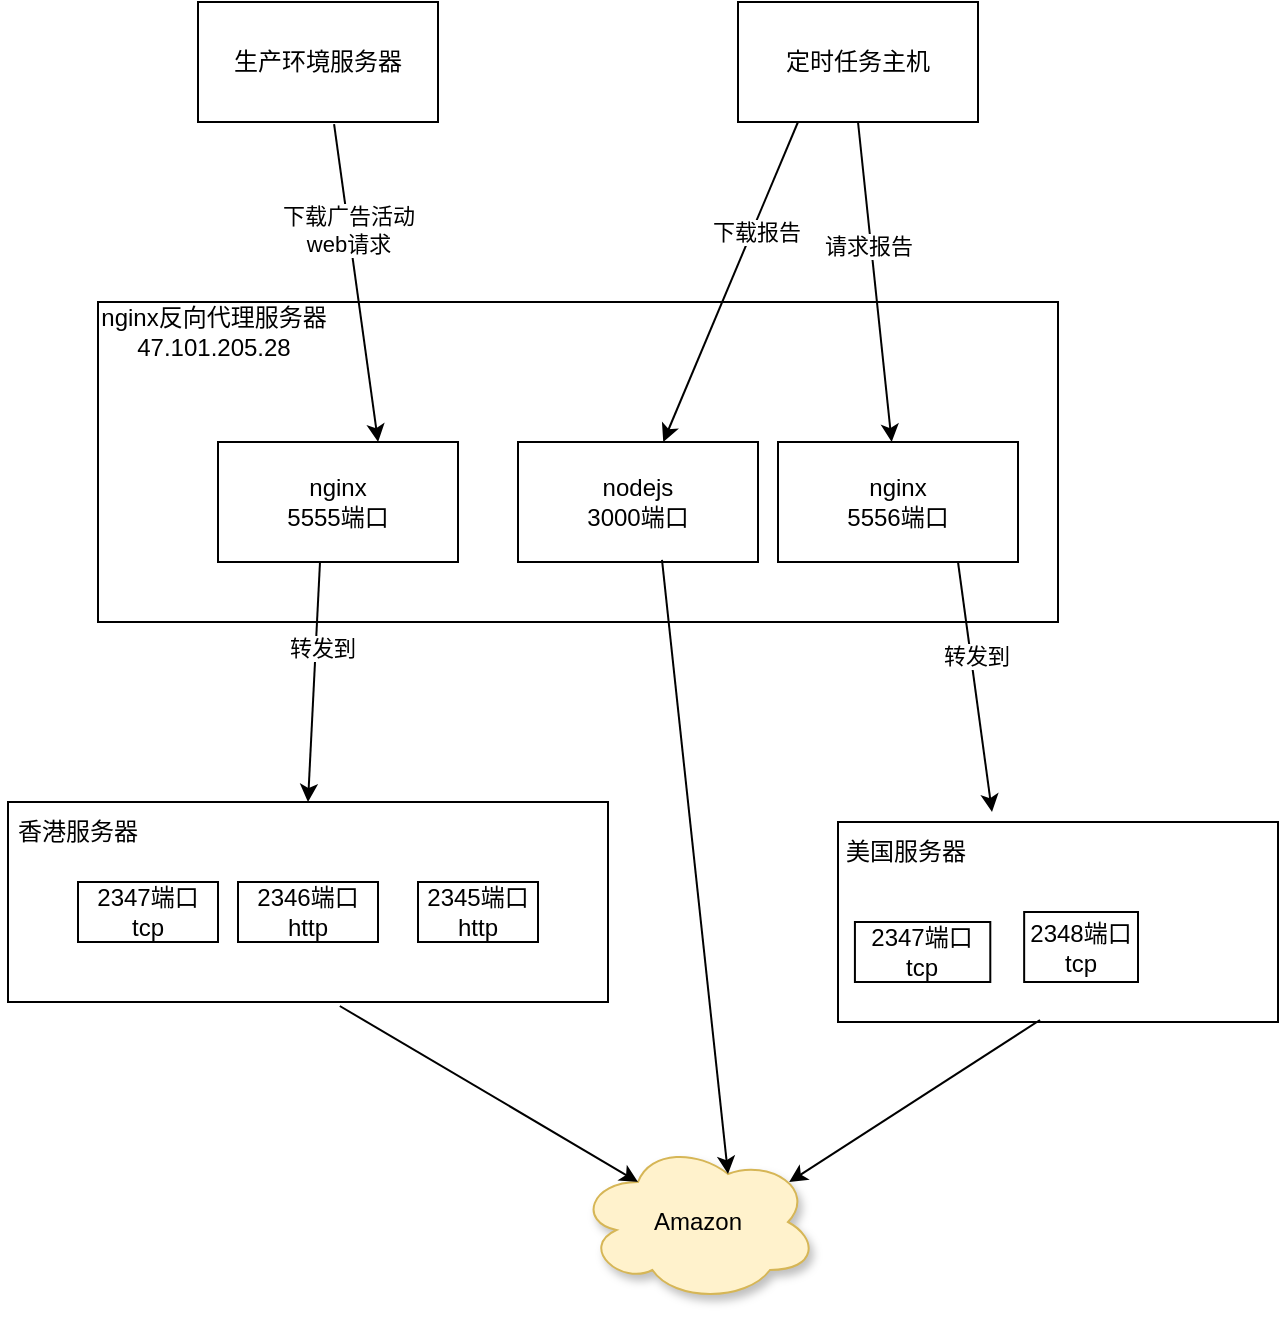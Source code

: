 <mxfile version="14.5.8" type="github">
  <diagram id="C5RBs43oDa-KdzZeNtuy" name="Page-1">
    <mxGraphModel dx="1422" dy="762" grid="1" gridSize="10" guides="1" tooltips="1" connect="1" arrows="1" fold="1" page="1" pageScale="1" pageWidth="827" pageHeight="1169" math="0" shadow="0">
      <root>
        <mxCell id="WIyWlLk6GJQsqaUBKTNV-0" />
        <mxCell id="WIyWlLk6GJQsqaUBKTNV-1" parent="WIyWlLk6GJQsqaUBKTNV-0" />
        <mxCell id="gTPqFz_aCFMI_0yL9xZZ-2" value="" style="group" vertex="1" connectable="0" parent="WIyWlLk6GJQsqaUBKTNV-1">
          <mxGeometry x="130" y="180" width="480" height="160" as="geometry" />
        </mxCell>
        <mxCell id="gTPqFz_aCFMI_0yL9xZZ-0" value="" style="rounded=0;whiteSpace=wrap;html=1;" vertex="1" parent="gTPqFz_aCFMI_0yL9xZZ-2">
          <mxGeometry width="480" height="160" as="geometry" />
        </mxCell>
        <mxCell id="gTPqFz_aCFMI_0yL9xZZ-19" value="nginx &lt;br&gt;5555端口" style="rounded=0;whiteSpace=wrap;html=1;" vertex="1" parent="gTPqFz_aCFMI_0yL9xZZ-2">
          <mxGeometry x="60" y="70" width="120" height="60" as="geometry" />
        </mxCell>
        <mxCell id="gTPqFz_aCFMI_0yL9xZZ-20" value="nginx &lt;br&gt;5556端口" style="rounded=0;whiteSpace=wrap;html=1;" vertex="1" parent="gTPqFz_aCFMI_0yL9xZZ-2">
          <mxGeometry x="340" y="70" width="120" height="60" as="geometry" />
        </mxCell>
        <mxCell id="gTPqFz_aCFMI_0yL9xZZ-27" value="nodejs&lt;br&gt;3000端口" style="rounded=0;whiteSpace=wrap;html=1;" vertex="1" parent="gTPqFz_aCFMI_0yL9xZZ-2">
          <mxGeometry x="210" y="70" width="120" height="60" as="geometry" />
        </mxCell>
        <mxCell id="gTPqFz_aCFMI_0yL9xZZ-32" value="nginx反向代理服务器&lt;br&gt;47.101.205.28" style="text;html=1;strokeColor=none;fillColor=none;align=center;verticalAlign=middle;whiteSpace=wrap;rounded=0;" vertex="1" parent="gTPqFz_aCFMI_0yL9xZZ-2">
          <mxGeometry width="116" height="30" as="geometry" />
        </mxCell>
        <mxCell id="gTPqFz_aCFMI_0yL9xZZ-5" value="定时任务主机" style="rounded=0;whiteSpace=wrap;html=1;" vertex="1" parent="WIyWlLk6GJQsqaUBKTNV-1">
          <mxGeometry x="450" y="30" width="120" height="60" as="geometry" />
        </mxCell>
        <mxCell id="gTPqFz_aCFMI_0yL9xZZ-6" value="生产环境服务器" style="rounded=0;whiteSpace=wrap;html=1;" vertex="1" parent="WIyWlLk6GJQsqaUBKTNV-1">
          <mxGeometry x="180" y="30" width="120" height="60" as="geometry" />
        </mxCell>
        <mxCell id="gTPqFz_aCFMI_0yL9xZZ-21" value="" style="endArrow=classic;html=1;entryX=0.35;entryY=-0.05;entryDx=0;entryDy=0;entryPerimeter=0;exitX=0.75;exitY=1;exitDx=0;exitDy=0;" edge="1" parent="WIyWlLk6GJQsqaUBKTNV-1" source="gTPqFz_aCFMI_0yL9xZZ-20" target="gTPqFz_aCFMI_0yL9xZZ-4">
          <mxGeometry width="50" height="50" relative="1" as="geometry">
            <mxPoint x="414" y="410" as="sourcePoint" />
            <mxPoint x="464" y="360" as="targetPoint" />
          </mxGeometry>
        </mxCell>
        <mxCell id="gTPqFz_aCFMI_0yL9xZZ-25" value="转发到" style="edgeLabel;html=1;align=center;verticalAlign=middle;resizable=0;points=[];" vertex="1" connectable="0" parent="gTPqFz_aCFMI_0yL9xZZ-21">
          <mxGeometry x="-0.254" y="2" relative="1" as="geometry">
            <mxPoint as="offset" />
          </mxGeometry>
        </mxCell>
        <mxCell id="gTPqFz_aCFMI_0yL9xZZ-22" value="" style="endArrow=classic;html=1;exitX=0.425;exitY=1;exitDx=0;exitDy=0;exitPerimeter=0;entryX=0.5;entryY=0;entryDx=0;entryDy=0;" edge="1" parent="WIyWlLk6GJQsqaUBKTNV-1" source="gTPqFz_aCFMI_0yL9xZZ-19" target="gTPqFz_aCFMI_0yL9xZZ-3">
          <mxGeometry width="50" height="50" relative="1" as="geometry">
            <mxPoint x="390" y="370" as="sourcePoint" />
            <mxPoint x="440" y="320" as="targetPoint" />
          </mxGeometry>
        </mxCell>
        <mxCell id="gTPqFz_aCFMI_0yL9xZZ-26" value="转发到" style="edgeLabel;html=1;align=center;verticalAlign=middle;resizable=0;points=[];" vertex="1" connectable="0" parent="gTPqFz_aCFMI_0yL9xZZ-22">
          <mxGeometry x="-0.295" y="3" relative="1" as="geometry">
            <mxPoint as="offset" />
          </mxGeometry>
        </mxCell>
        <mxCell id="gTPqFz_aCFMI_0yL9xZZ-23" value="" style="endArrow=classic;html=1;exitX=0.5;exitY=1;exitDx=0;exitDy=0;" edge="1" parent="WIyWlLk6GJQsqaUBKTNV-1" source="gTPqFz_aCFMI_0yL9xZZ-5" target="gTPqFz_aCFMI_0yL9xZZ-20">
          <mxGeometry width="50" height="50" relative="1" as="geometry">
            <mxPoint x="650" y="150" as="sourcePoint" />
            <mxPoint x="700" y="100" as="targetPoint" />
          </mxGeometry>
        </mxCell>
        <mxCell id="gTPqFz_aCFMI_0yL9xZZ-24" value="请求报告" style="edgeLabel;html=1;align=center;verticalAlign=middle;resizable=0;points=[];" vertex="1" connectable="0" parent="gTPqFz_aCFMI_0yL9xZZ-23">
          <mxGeometry x="-0.233" y="-2" relative="1" as="geometry">
            <mxPoint as="offset" />
          </mxGeometry>
        </mxCell>
        <mxCell id="gTPqFz_aCFMI_0yL9xZZ-28" value="" style="endArrow=classic;html=1;exitX=0.25;exitY=1;exitDx=0;exitDy=0;" edge="1" parent="WIyWlLk6GJQsqaUBKTNV-1" source="gTPqFz_aCFMI_0yL9xZZ-5" target="gTPqFz_aCFMI_0yL9xZZ-27">
          <mxGeometry width="50" height="50" relative="1" as="geometry">
            <mxPoint x="390" y="370" as="sourcePoint" />
            <mxPoint x="440" y="320" as="targetPoint" />
          </mxGeometry>
        </mxCell>
        <mxCell id="gTPqFz_aCFMI_0yL9xZZ-29" value="下载报告" style="edgeLabel;html=1;align=center;verticalAlign=middle;resizable=0;points=[];" vertex="1" connectable="0" parent="gTPqFz_aCFMI_0yL9xZZ-28">
          <mxGeometry x="-0.323" y="2" relative="1" as="geometry">
            <mxPoint as="offset" />
          </mxGeometry>
        </mxCell>
        <mxCell id="gTPqFz_aCFMI_0yL9xZZ-30" value="" style="endArrow=classic;html=1;exitX=0.567;exitY=1.017;exitDx=0;exitDy=0;exitPerimeter=0;entryX=0.667;entryY=0;entryDx=0;entryDy=0;entryPerimeter=0;" edge="1" parent="WIyWlLk6GJQsqaUBKTNV-1" source="gTPqFz_aCFMI_0yL9xZZ-6" target="gTPqFz_aCFMI_0yL9xZZ-19">
          <mxGeometry width="50" height="50" relative="1" as="geometry">
            <mxPoint x="390" y="370" as="sourcePoint" />
            <mxPoint x="440" y="320" as="targetPoint" />
          </mxGeometry>
        </mxCell>
        <mxCell id="gTPqFz_aCFMI_0yL9xZZ-31" value="下载广告活动&lt;br&gt;web请求" style="edgeLabel;html=1;align=center;verticalAlign=middle;resizable=0;points=[];" vertex="1" connectable="0" parent="gTPqFz_aCFMI_0yL9xZZ-30">
          <mxGeometry x="-0.34" y="-1" relative="1" as="geometry">
            <mxPoint as="offset" />
          </mxGeometry>
        </mxCell>
        <mxCell id="gTPqFz_aCFMI_0yL9xZZ-36" value="Amazon" style="ellipse;shape=cloud;whiteSpace=wrap;html=1;fillColor=#fff2cc;strokeColor=#d6b656;shadow=1;" vertex="1" parent="WIyWlLk6GJQsqaUBKTNV-1">
          <mxGeometry x="370" y="600" width="120" height="80" as="geometry" />
        </mxCell>
        <mxCell id="gTPqFz_aCFMI_0yL9xZZ-38" value="" style="group" vertex="1" connectable="0" parent="WIyWlLk6GJQsqaUBKTNV-1">
          <mxGeometry x="85" y="430" width="300" height="100" as="geometry" />
        </mxCell>
        <mxCell id="gTPqFz_aCFMI_0yL9xZZ-3" value="" style="rounded=0;whiteSpace=wrap;html=1;" vertex="1" parent="gTPqFz_aCFMI_0yL9xZZ-38">
          <mxGeometry width="300" height="100" as="geometry" />
        </mxCell>
        <mxCell id="gTPqFz_aCFMI_0yL9xZZ-13" value="2347端口&lt;br&gt;tcp" style="rounded=0;whiteSpace=wrap;html=1;" vertex="1" parent="gTPqFz_aCFMI_0yL9xZZ-38">
          <mxGeometry x="35" y="40" width="70" height="30" as="geometry" />
        </mxCell>
        <mxCell id="gTPqFz_aCFMI_0yL9xZZ-15" value="2346端口&lt;br&gt;http" style="rounded=0;whiteSpace=wrap;html=1;" vertex="1" parent="gTPqFz_aCFMI_0yL9xZZ-38">
          <mxGeometry x="115" y="40" width="70" height="30" as="geometry" />
        </mxCell>
        <mxCell id="gTPqFz_aCFMI_0yL9xZZ-34" value="2345端口http" style="rounded=0;whiteSpace=wrap;html=1;" vertex="1" parent="gTPqFz_aCFMI_0yL9xZZ-38">
          <mxGeometry x="205" y="40" width="60" height="30" as="geometry" />
        </mxCell>
        <mxCell id="gTPqFz_aCFMI_0yL9xZZ-37" value="香港服务器" style="text;html=1;strokeColor=none;fillColor=none;align=center;verticalAlign=middle;whiteSpace=wrap;rounded=0;shadow=1;" vertex="1" parent="gTPqFz_aCFMI_0yL9xZZ-38">
          <mxGeometry y="10" width="70" height="10" as="geometry" />
        </mxCell>
        <mxCell id="gTPqFz_aCFMI_0yL9xZZ-40" value="" style="group" vertex="1" connectable="0" parent="WIyWlLk6GJQsqaUBKTNV-1">
          <mxGeometry x="500" y="440" width="220" height="100" as="geometry" />
        </mxCell>
        <mxCell id="gTPqFz_aCFMI_0yL9xZZ-4" value="" style="rounded=0;whiteSpace=wrap;html=1;" vertex="1" parent="gTPqFz_aCFMI_0yL9xZZ-40">
          <mxGeometry width="220.0" height="100" as="geometry" />
        </mxCell>
        <mxCell id="gTPqFz_aCFMI_0yL9xZZ-9" value="2348端口&lt;br&gt;tcp" style="rounded=0;whiteSpace=wrap;html=1;" vertex="1" parent="gTPqFz_aCFMI_0yL9xZZ-40">
          <mxGeometry x="93.08" y="45" width="56.92" height="35" as="geometry" />
        </mxCell>
        <mxCell id="gTPqFz_aCFMI_0yL9xZZ-11" value="2347端口&lt;br&gt;tcp" style="rounded=0;whiteSpace=wrap;html=1;" vertex="1" parent="gTPqFz_aCFMI_0yL9xZZ-40">
          <mxGeometry x="8.462" y="50" width="67.692" height="30" as="geometry" />
        </mxCell>
        <mxCell id="gTPqFz_aCFMI_0yL9xZZ-39" value="美国服务器" style="text;html=1;strokeColor=none;fillColor=none;align=center;verticalAlign=middle;whiteSpace=wrap;rounded=0;shadow=1;" vertex="1" parent="gTPqFz_aCFMI_0yL9xZZ-40">
          <mxGeometry y="10" width="67.692" height="10" as="geometry" />
        </mxCell>
        <mxCell id="gTPqFz_aCFMI_0yL9xZZ-41" value="" style="endArrow=classic;html=1;entryX=0.88;entryY=0.25;entryDx=0;entryDy=0;entryPerimeter=0;" edge="1" parent="WIyWlLk6GJQsqaUBKTNV-1" target="gTPqFz_aCFMI_0yL9xZZ-36">
          <mxGeometry width="50" height="50" relative="1" as="geometry">
            <mxPoint x="601" y="539" as="sourcePoint" />
            <mxPoint x="440" y="560" as="targetPoint" />
          </mxGeometry>
        </mxCell>
        <mxCell id="gTPqFz_aCFMI_0yL9xZZ-42" value="" style="endArrow=classic;html=1;exitX=0.553;exitY=1.02;exitDx=0;exitDy=0;exitPerimeter=0;entryX=0.25;entryY=0.25;entryDx=0;entryDy=0;entryPerimeter=0;" edge="1" parent="WIyWlLk6GJQsqaUBKTNV-1" source="gTPqFz_aCFMI_0yL9xZZ-3" target="gTPqFz_aCFMI_0yL9xZZ-36">
          <mxGeometry width="50" height="50" relative="1" as="geometry">
            <mxPoint x="390" y="620" as="sourcePoint" />
            <mxPoint x="440" y="570" as="targetPoint" />
          </mxGeometry>
        </mxCell>
        <mxCell id="gTPqFz_aCFMI_0yL9xZZ-43" value="" style="endArrow=classic;html=1;exitX=0.6;exitY=0.983;exitDx=0;exitDy=0;exitPerimeter=0;entryX=0.625;entryY=0.2;entryDx=0;entryDy=0;entryPerimeter=0;" edge="1" parent="WIyWlLk6GJQsqaUBKTNV-1" source="gTPqFz_aCFMI_0yL9xZZ-27" target="gTPqFz_aCFMI_0yL9xZZ-36">
          <mxGeometry width="50" height="50" relative="1" as="geometry">
            <mxPoint x="420" y="590" as="sourcePoint" />
            <mxPoint x="470" y="540" as="targetPoint" />
          </mxGeometry>
        </mxCell>
      </root>
    </mxGraphModel>
  </diagram>
</mxfile>
